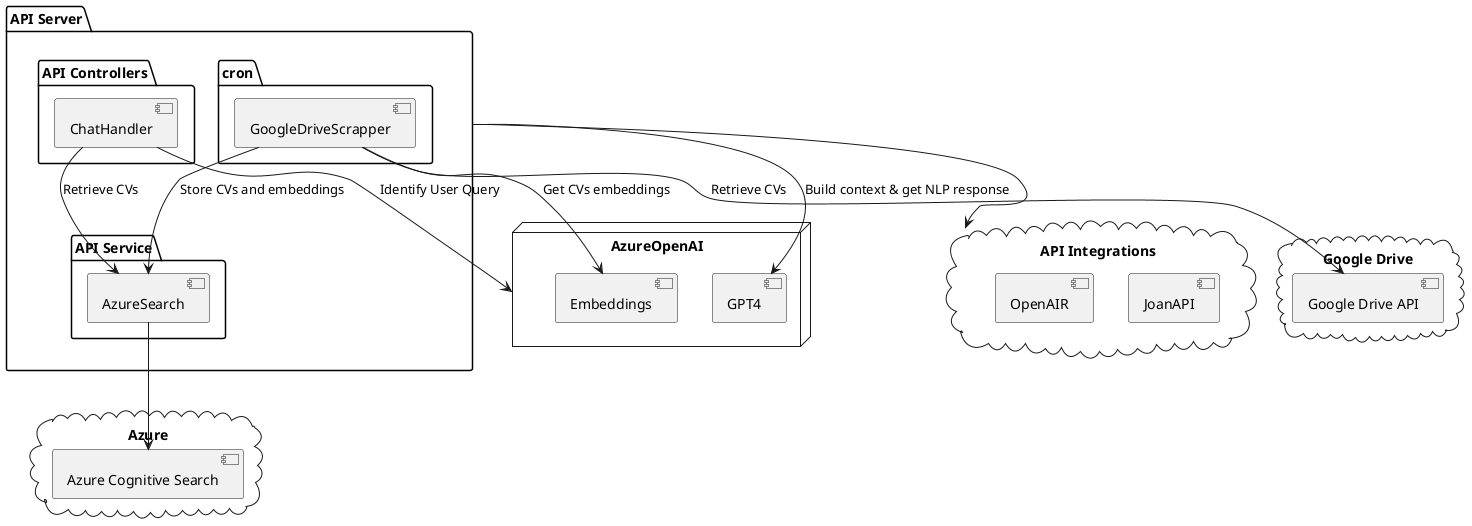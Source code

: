 @startuml
'https://plantuml.com/component-diagram


@startuml
package "API Server" {
  folder "API Controllers" {
     [ChatHandler]
  }
  folder "cron"{
    [GoogleDriveScrapper]
  }
  folder "API Service"{
  [AzureSearch]
  }
}

cloud "Google Drive" {
  [Google Drive API]
}

cloud "Azure" {
  [Azure Cognitive Search]
}

node "AzureOpenAI" {
  [Embeddings]
  [GPT4]
}

cloud "API Integrations" {
  [JoanAPI]
  [OpenAIR]
}


[ChatHandler] --> [AzureOpenAI] : Identify User Query
[ChatHandler] --> [AzureSearch]: Retrieve CVs
[GoogleDriveScrapper] --> [Google Drive API]: Retrieve CVs
[GoogleDriveScrapper] --> [Embeddings]: Get CVs embeddings
[GoogleDriveScrapper] --> [AzureSearch]: Store CVs and embeddings
[API Server] --> [API Integrations]
[API Server] --> [GPT4]: Build context & get NLP response
[AzureSearch] --> [Azure Cognitive Search]

@enduml


@enduml

